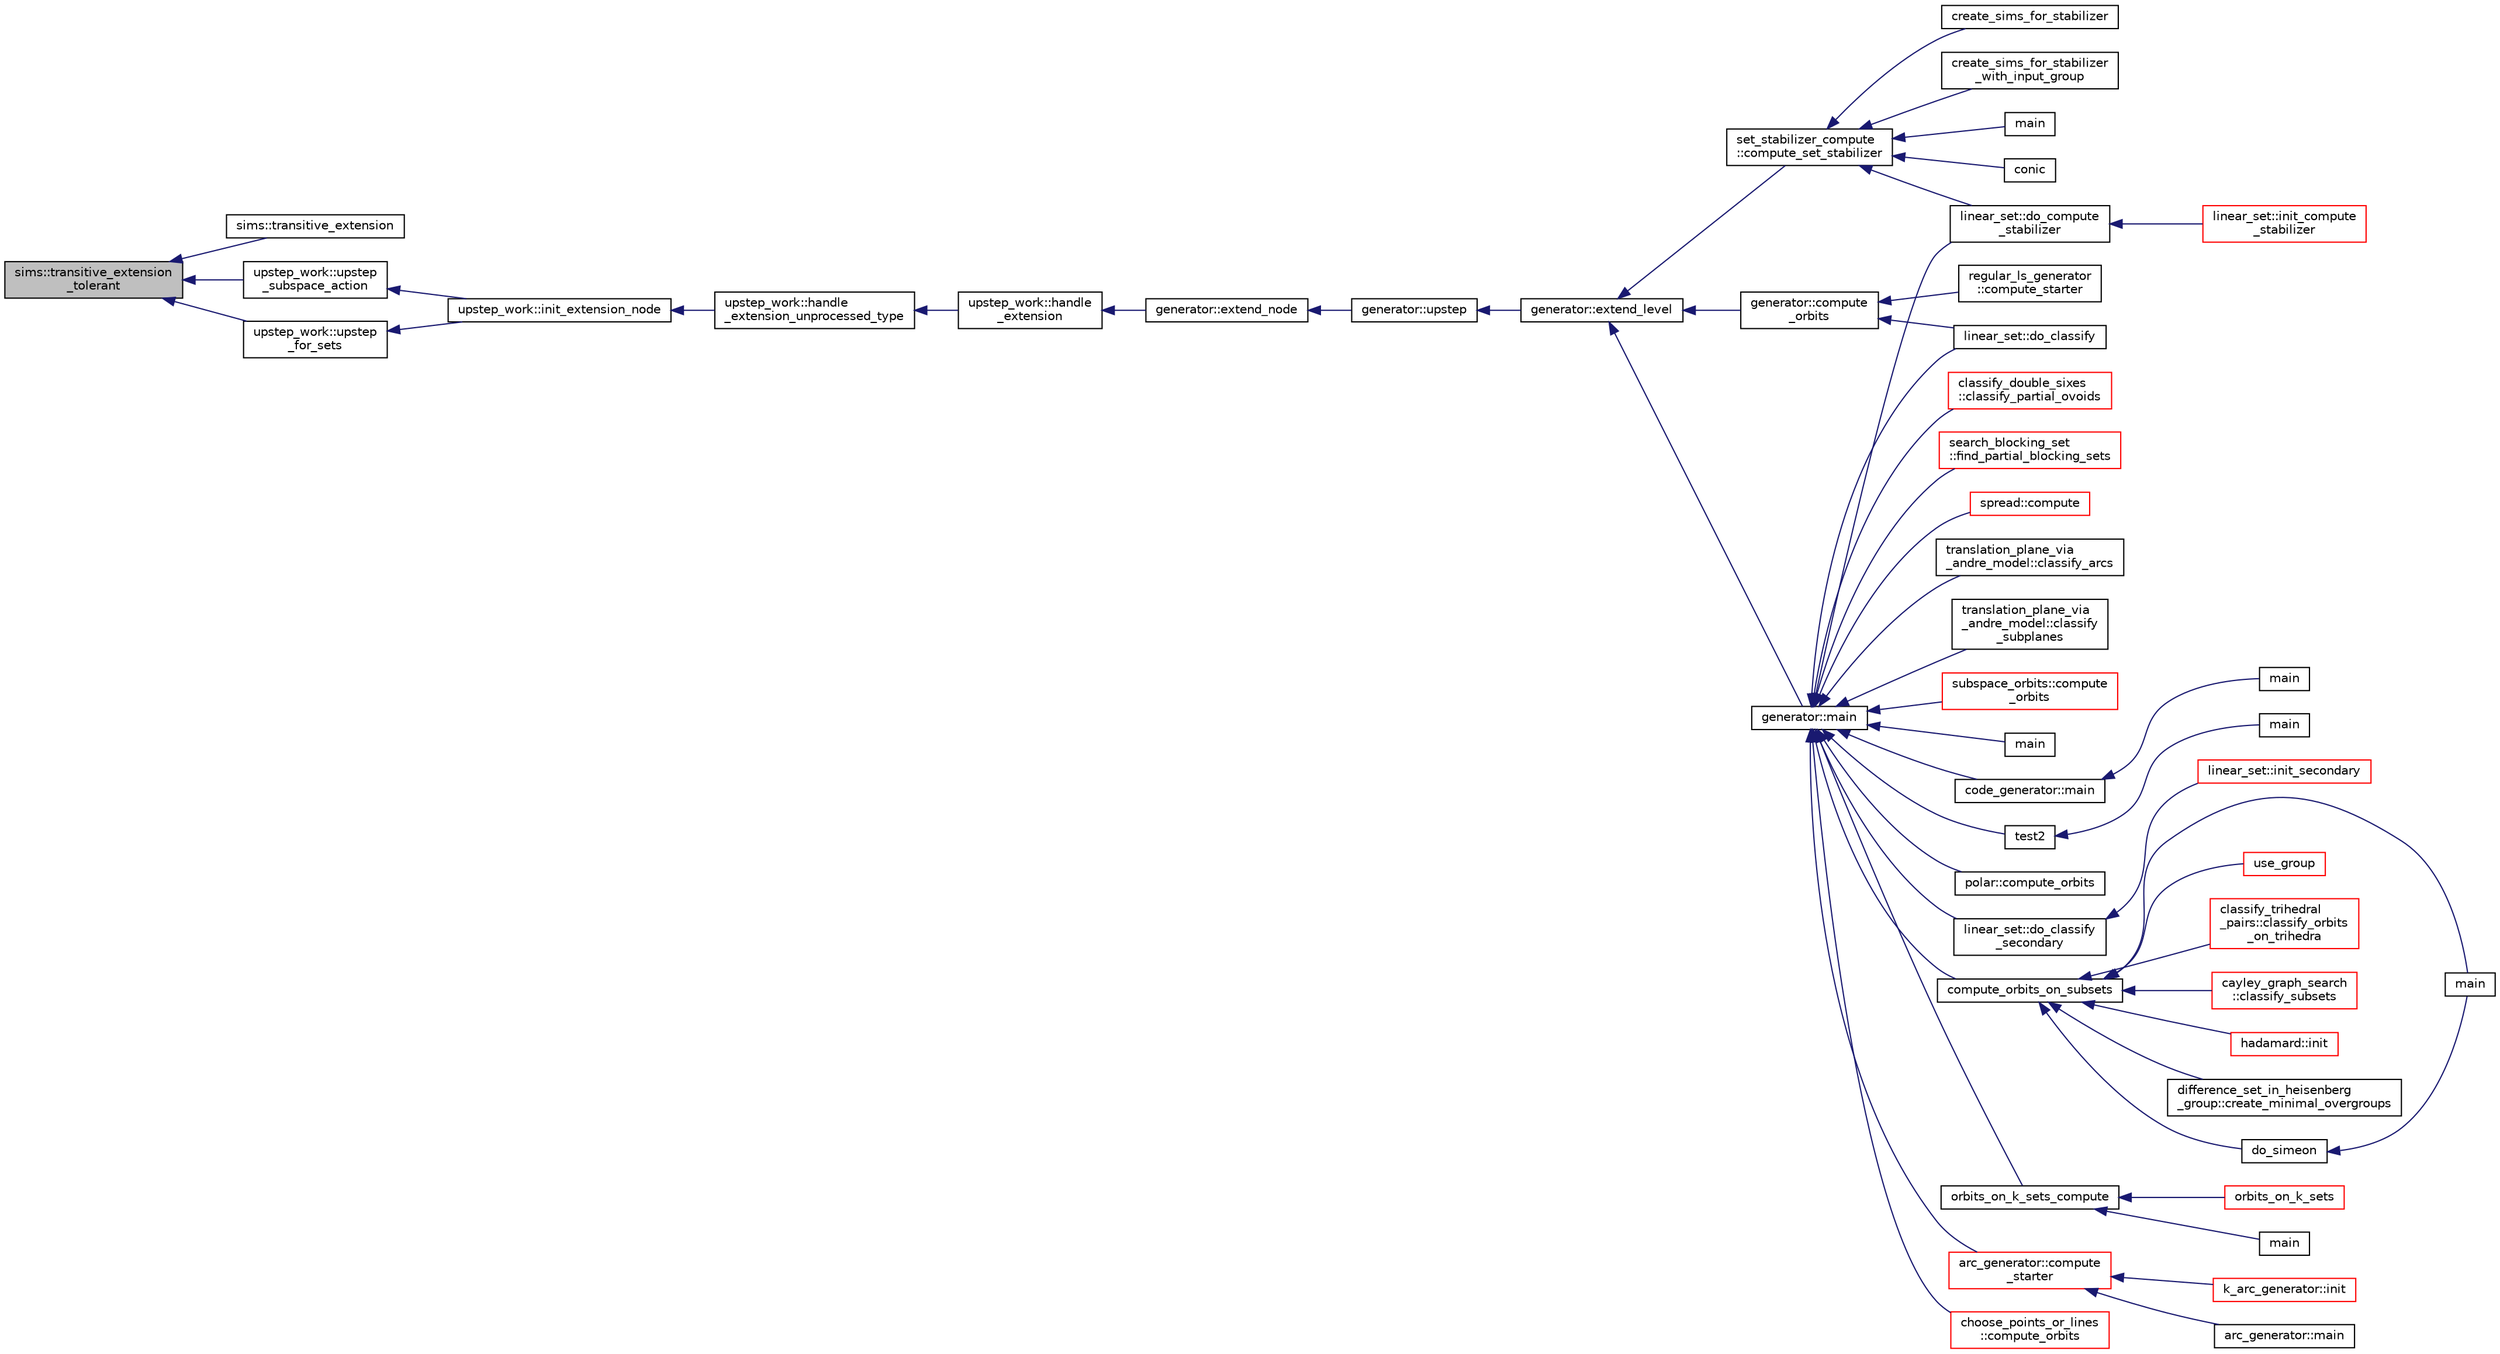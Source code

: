digraph "sims::transitive_extension_tolerant"
{
  edge [fontname="Helvetica",fontsize="10",labelfontname="Helvetica",labelfontsize="10"];
  node [fontname="Helvetica",fontsize="10",shape=record];
  rankdir="LR";
  Node11213 [label="sims::transitive_extension\l_tolerant",height=0.2,width=0.4,color="black", fillcolor="grey75", style="filled", fontcolor="black"];
  Node11213 -> Node11214 [dir="back",color="midnightblue",fontsize="10",style="solid",fontname="Helvetica"];
  Node11214 [label="sims::transitive_extension",height=0.2,width=0.4,color="black", fillcolor="white", style="filled",URL="$d9/df3/classsims.html#a325b6193239b8d4c8798a47ec1b834ac"];
  Node11213 -> Node11215 [dir="back",color="midnightblue",fontsize="10",style="solid",fontname="Helvetica"];
  Node11215 [label="upstep_work::upstep\l_for_sets",height=0.2,width=0.4,color="black", fillcolor="white", style="filled",URL="$d2/dd6/classupstep__work.html#acbfe3d5e23c38c3dc8f5908e0bc5bf1b"];
  Node11215 -> Node11216 [dir="back",color="midnightblue",fontsize="10",style="solid",fontname="Helvetica"];
  Node11216 [label="upstep_work::init_extension_node",height=0.2,width=0.4,color="black", fillcolor="white", style="filled",URL="$d2/dd6/classupstep__work.html#ad74931a4c6dc97102d405a755433297d"];
  Node11216 -> Node11217 [dir="back",color="midnightblue",fontsize="10",style="solid",fontname="Helvetica"];
  Node11217 [label="upstep_work::handle\l_extension_unprocessed_type",height=0.2,width=0.4,color="black", fillcolor="white", style="filled",URL="$d2/dd6/classupstep__work.html#a4687dfab87eb7d0646cb79008dd3d32d"];
  Node11217 -> Node11218 [dir="back",color="midnightblue",fontsize="10",style="solid",fontname="Helvetica"];
  Node11218 [label="upstep_work::handle\l_extension",height=0.2,width=0.4,color="black", fillcolor="white", style="filled",URL="$d2/dd6/classupstep__work.html#ad8ba22a74e9884f92e11340b24e6a6d6"];
  Node11218 -> Node11219 [dir="back",color="midnightblue",fontsize="10",style="solid",fontname="Helvetica"];
  Node11219 [label="generator::extend_node",height=0.2,width=0.4,color="black", fillcolor="white", style="filled",URL="$d7/d73/classgenerator.html#ac71fa071cf218f54cdd9306a541744ae"];
  Node11219 -> Node11220 [dir="back",color="midnightblue",fontsize="10",style="solid",fontname="Helvetica"];
  Node11220 [label="generator::upstep",height=0.2,width=0.4,color="black", fillcolor="white", style="filled",URL="$d7/d73/classgenerator.html#ae0f2cebdabc821837f633656d7b0fdfe"];
  Node11220 -> Node11221 [dir="back",color="midnightblue",fontsize="10",style="solid",fontname="Helvetica"];
  Node11221 [label="generator::extend_level",height=0.2,width=0.4,color="black", fillcolor="white", style="filled",URL="$d7/d73/classgenerator.html#a91b84d80ccec0cd2136bc221c30e0f8e"];
  Node11221 -> Node11222 [dir="back",color="midnightblue",fontsize="10",style="solid",fontname="Helvetica"];
  Node11222 [label="set_stabilizer_compute\l::compute_set_stabilizer",height=0.2,width=0.4,color="black", fillcolor="white", style="filled",URL="$d8/dc6/classset__stabilizer__compute.html#ad4f92074322e98c7cd0ed5d4f8486b76"];
  Node11222 -> Node11223 [dir="back",color="midnightblue",fontsize="10",style="solid",fontname="Helvetica"];
  Node11223 [label="main",height=0.2,width=0.4,color="black", fillcolor="white", style="filled",URL="$db/d67/test__hyperoval_8_c.html#a3c04138a5bfe5d72780bb7e82a18e627"];
  Node11222 -> Node11224 [dir="back",color="midnightblue",fontsize="10",style="solid",fontname="Helvetica"];
  Node11224 [label="conic",height=0.2,width=0.4,color="black", fillcolor="white", style="filled",URL="$d4/de8/conic_8_c.html#a96def9474b981a9d5831a9b48d85d652"];
  Node11222 -> Node11225 [dir="back",color="midnightblue",fontsize="10",style="solid",fontname="Helvetica"];
  Node11225 [label="linear_set::do_compute\l_stabilizer",height=0.2,width=0.4,color="black", fillcolor="white", style="filled",URL="$dd/d86/classlinear__set.html#ae8f58ded28fb5370f4459cca42b7463b"];
  Node11225 -> Node11226 [dir="back",color="midnightblue",fontsize="10",style="solid",fontname="Helvetica"];
  Node11226 [label="linear_set::init_compute\l_stabilizer",height=0.2,width=0.4,color="red", fillcolor="white", style="filled",URL="$dd/d86/classlinear__set.html#a0cc3eaec1896fdc977b62e94623b055b"];
  Node11222 -> Node11228 [dir="back",color="midnightblue",fontsize="10",style="solid",fontname="Helvetica"];
  Node11228 [label="create_sims_for_stabilizer",height=0.2,width=0.4,color="black", fillcolor="white", style="filled",URL="$d0/d76/tl__algebra__and__number__theory_8h.html#af2c67d225072549409be710ac3cd30f8"];
  Node11222 -> Node11229 [dir="back",color="midnightblue",fontsize="10",style="solid",fontname="Helvetica"];
  Node11229 [label="create_sims_for_stabilizer\l_with_input_group",height=0.2,width=0.4,color="black", fillcolor="white", style="filled",URL="$d0/d76/tl__algebra__and__number__theory_8h.html#af5482567a8d6ba5c2fe593bf6f7f9a0f"];
  Node11221 -> Node11230 [dir="back",color="midnightblue",fontsize="10",style="solid",fontname="Helvetica"];
  Node11230 [label="generator::compute\l_orbits",height=0.2,width=0.4,color="black", fillcolor="white", style="filled",URL="$d7/d73/classgenerator.html#a23989bc20ecaaed39c4119c758367f40"];
  Node11230 -> Node11231 [dir="back",color="midnightblue",fontsize="10",style="solid",fontname="Helvetica"];
  Node11231 [label="regular_ls_generator\l::compute_starter",height=0.2,width=0.4,color="black", fillcolor="white", style="filled",URL="$d2/dd8/classregular__ls__generator.html#aa38907741058694a73194b02ceb4a53d"];
  Node11230 -> Node11232 [dir="back",color="midnightblue",fontsize="10",style="solid",fontname="Helvetica"];
  Node11232 [label="linear_set::do_classify",height=0.2,width=0.4,color="black", fillcolor="white", style="filled",URL="$dd/d86/classlinear__set.html#a3eb2dbce7fa8b71901dfc12f288ddd0c"];
  Node11221 -> Node11233 [dir="back",color="midnightblue",fontsize="10",style="solid",fontname="Helvetica"];
  Node11233 [label="generator::main",height=0.2,width=0.4,color="black", fillcolor="white", style="filled",URL="$d7/d73/classgenerator.html#a01abff8e9f231bf0d82e2e8e0061f242"];
  Node11233 -> Node11234 [dir="back",color="midnightblue",fontsize="10",style="solid",fontname="Helvetica"];
  Node11234 [label="main",height=0.2,width=0.4,color="black", fillcolor="white", style="filled",URL="$d2/d11/codes_8h.html#a217dbf8b442f20279ea00b898af96f52"];
  Node11233 -> Node11235 [dir="back",color="midnightblue",fontsize="10",style="solid",fontname="Helvetica"];
  Node11235 [label="code_generator::main",height=0.2,width=0.4,color="black", fillcolor="white", style="filled",URL="$db/d37/classcode__generator.html#ab3cf3a306e4032c2b471ac95321c599f"];
  Node11235 -> Node11236 [dir="back",color="midnightblue",fontsize="10",style="solid",fontname="Helvetica"];
  Node11236 [label="main",height=0.2,width=0.4,color="black", fillcolor="white", style="filled",URL="$d4/d4f/codes_8_c.html#a217dbf8b442f20279ea00b898af96f52"];
  Node11233 -> Node11237 [dir="back",color="midnightblue",fontsize="10",style="solid",fontname="Helvetica"];
  Node11237 [label="test2",height=0.2,width=0.4,color="black", fillcolor="white", style="filled",URL="$d9/db0/factor__space_8_c.html#a39d73a812e5fd8f1bc111e948368cb10"];
  Node11237 -> Node11238 [dir="back",color="midnightblue",fontsize="10",style="solid",fontname="Helvetica"];
  Node11238 [label="main",height=0.2,width=0.4,color="black", fillcolor="white", style="filled",URL="$d9/db0/factor__space_8_c.html#a3c04138a5bfe5d72780bb7e82a18e627"];
  Node11233 -> Node11239 [dir="back",color="midnightblue",fontsize="10",style="solid",fontname="Helvetica"];
  Node11239 [label="polar::compute_orbits",height=0.2,width=0.4,color="black", fillcolor="white", style="filled",URL="$da/d1c/classpolar.html#ac4c3c4f95d14c74ff4a3ec3f3479a1da"];
  Node11233 -> Node11232 [dir="back",color="midnightblue",fontsize="10",style="solid",fontname="Helvetica"];
  Node11233 -> Node11240 [dir="back",color="midnightblue",fontsize="10",style="solid",fontname="Helvetica"];
  Node11240 [label="linear_set::do_classify\l_secondary",height=0.2,width=0.4,color="black", fillcolor="white", style="filled",URL="$dd/d86/classlinear__set.html#a47eb7f9995f3343abd3bdfbf9a9a9162"];
  Node11240 -> Node11241 [dir="back",color="midnightblue",fontsize="10",style="solid",fontname="Helvetica"];
  Node11241 [label="linear_set::init_secondary",height=0.2,width=0.4,color="red", fillcolor="white", style="filled",URL="$dd/d86/classlinear__set.html#a7bf8cd7805559b5762921687a7c1ed97"];
  Node11233 -> Node11225 [dir="back",color="midnightblue",fontsize="10",style="solid",fontname="Helvetica"];
  Node11233 -> Node11243 [dir="back",color="midnightblue",fontsize="10",style="solid",fontname="Helvetica"];
  Node11243 [label="compute_orbits_on_subsets",height=0.2,width=0.4,color="black", fillcolor="white", style="filled",URL="$d3/d35/snakes__and__ladders__global_8_c.html#af33697aede0480110b1227f727252637"];
  Node11243 -> Node11244 [dir="back",color="midnightblue",fontsize="10",style="solid",fontname="Helvetica"];
  Node11244 [label="cayley_graph_search\l::classify_subsets",height=0.2,width=0.4,color="red", fillcolor="white", style="filled",URL="$de/dae/classcayley__graph__search.html#a4cf8a90752e018a281481ac80ad52c4b"];
  Node11243 -> Node11247 [dir="back",color="midnightblue",fontsize="10",style="solid",fontname="Helvetica"];
  Node11247 [label="hadamard::init",height=0.2,width=0.4,color="red", fillcolor="white", style="filled",URL="$d7/dbb/classhadamard.html#a16af359850b8bdd0d2a73e260d496c33"];
  Node11243 -> Node11249 [dir="back",color="midnightblue",fontsize="10",style="solid",fontname="Helvetica"];
  Node11249 [label="difference_set_in_heisenberg\l_group::create_minimal_overgroups",height=0.2,width=0.4,color="black", fillcolor="white", style="filled",URL="$de/d8a/classdifference__set__in__heisenberg__group.html#a9bde5ad5da3ebaebf98fbfd3e8110b79"];
  Node11243 -> Node11250 [dir="back",color="midnightblue",fontsize="10",style="solid",fontname="Helvetica"];
  Node11250 [label="main",height=0.2,width=0.4,color="black", fillcolor="white", style="filled",URL="$d5/d13/simeon_8_c.html#ae66f6b31b5ad750f1fe042a706a4e3d4"];
  Node11243 -> Node11251 [dir="back",color="midnightblue",fontsize="10",style="solid",fontname="Helvetica"];
  Node11251 [label="do_simeon",height=0.2,width=0.4,color="black", fillcolor="white", style="filled",URL="$d5/d13/simeon_8_c.html#a36cf3f9cb484fa44da7a7dfcbe9385d0"];
  Node11251 -> Node11250 [dir="back",color="midnightblue",fontsize="10",style="solid",fontname="Helvetica"];
  Node11243 -> Node11252 [dir="back",color="midnightblue",fontsize="10",style="solid",fontname="Helvetica"];
  Node11252 [label="use_group",height=0.2,width=0.4,color="red", fillcolor="white", style="filled",URL="$d9/d9f/all__cliques_8_c.html#aba62531e97173264c39afe2c7857af31"];
  Node11243 -> Node11254 [dir="back",color="midnightblue",fontsize="10",style="solid",fontname="Helvetica"];
  Node11254 [label="classify_trihedral\l_pairs::classify_orbits\l_on_trihedra",height=0.2,width=0.4,color="red", fillcolor="white", style="filled",URL="$d1/d21/classclassify__trihedral__pairs.html#a99625621bfba4bb65b3d60304b306539"];
  Node11233 -> Node11261 [dir="back",color="midnightblue",fontsize="10",style="solid",fontname="Helvetica"];
  Node11261 [label="orbits_on_k_sets_compute",height=0.2,width=0.4,color="black", fillcolor="white", style="filled",URL="$d3/d35/snakes__and__ladders__global_8_c.html#a96743526b15703539d544499276aaa71"];
  Node11261 -> Node11262 [dir="back",color="midnightblue",fontsize="10",style="solid",fontname="Helvetica"];
  Node11262 [label="main",height=0.2,width=0.4,color="black", fillcolor="white", style="filled",URL="$d9/d5f/example__fano__plane_8_c.html#ae66f6b31b5ad750f1fe042a706a4e3d4"];
  Node11261 -> Node11263 [dir="back",color="midnightblue",fontsize="10",style="solid",fontname="Helvetica"];
  Node11263 [label="orbits_on_k_sets",height=0.2,width=0.4,color="red", fillcolor="white", style="filled",URL="$d3/d35/snakes__and__ladders__global_8_c.html#afe3d79116aa8b4d1a93d444a3a979b6e"];
  Node11233 -> Node11272 [dir="back",color="midnightblue",fontsize="10",style="solid",fontname="Helvetica"];
  Node11272 [label="arc_generator::compute\l_starter",height=0.2,width=0.4,color="red", fillcolor="white", style="filled",URL="$d4/d21/classarc__generator.html#aad1dcec3a1c302e743d574bd1ac857d9"];
  Node11272 -> Node11271 [dir="back",color="midnightblue",fontsize="10",style="solid",fontname="Helvetica"];
  Node11271 [label="arc_generator::main",height=0.2,width=0.4,color="black", fillcolor="white", style="filled",URL="$d4/d21/classarc__generator.html#ad80140b51b165dad1fe6ab232be7829a"];
  Node11272 -> Node11273 [dir="back",color="midnightblue",fontsize="10",style="solid",fontname="Helvetica"];
  Node11273 [label="k_arc_generator::init",height=0.2,width=0.4,color="red", fillcolor="white", style="filled",URL="$d6/dd8/classk__arc__generator.html#a6036d9f52ede9f8ca681505626b5361d"];
  Node11233 -> Node11277 [dir="back",color="midnightblue",fontsize="10",style="solid",fontname="Helvetica"];
  Node11277 [label="choose_points_or_lines\l::compute_orbits",height=0.2,width=0.4,color="red", fillcolor="white", style="filled",URL="$d6/d75/classchoose__points__or__lines.html#adc353e2d41dc8a39563322c8cdd85f61"];
  Node11233 -> Node11279 [dir="back",color="midnightblue",fontsize="10",style="solid",fontname="Helvetica"];
  Node11279 [label="classify_double_sixes\l::classify_partial_ovoids",height=0.2,width=0.4,color="red", fillcolor="white", style="filled",URL="$dd/d23/classclassify__double__sixes.html#a2253fca143a0e8a3e39655eb05668ae9"];
  Node11233 -> Node11281 [dir="back",color="midnightblue",fontsize="10",style="solid",fontname="Helvetica"];
  Node11281 [label="search_blocking_set\l::find_partial_blocking_sets",height=0.2,width=0.4,color="red", fillcolor="white", style="filled",URL="$dc/d36/classsearch__blocking__set.html#ad3fdb3d356db75a02c406bc9d4e9e9b6"];
  Node11233 -> Node11283 [dir="back",color="midnightblue",fontsize="10",style="solid",fontname="Helvetica"];
  Node11283 [label="spread::compute",height=0.2,width=0.4,color="red", fillcolor="white", style="filled",URL="$da/dc1/classspread.html#a9674466d3e03b8dad79882299c638a21"];
  Node11233 -> Node11285 [dir="back",color="midnightblue",fontsize="10",style="solid",fontname="Helvetica"];
  Node11285 [label="translation_plane_via\l_andre_model::classify_arcs",height=0.2,width=0.4,color="black", fillcolor="white", style="filled",URL="$d1/dcc/classtranslation__plane__via__andre__model.html#ac8f002e812a8b152d41e806688601c5e"];
  Node11233 -> Node11286 [dir="back",color="midnightblue",fontsize="10",style="solid",fontname="Helvetica"];
  Node11286 [label="translation_plane_via\l_andre_model::classify\l_subplanes",height=0.2,width=0.4,color="black", fillcolor="white", style="filled",URL="$d1/dcc/classtranslation__plane__via__andre__model.html#a794fefa95f0a7f7b887133375988ee55"];
  Node11233 -> Node11287 [dir="back",color="midnightblue",fontsize="10",style="solid",fontname="Helvetica"];
  Node11287 [label="subspace_orbits::compute\l_orbits",height=0.2,width=0.4,color="red", fillcolor="white", style="filled",URL="$d2/d9f/classsubspace__orbits.html#a2778f8d49cde1675de1ef6acfe180b63"];
  Node11213 -> Node11289 [dir="back",color="midnightblue",fontsize="10",style="solid",fontname="Helvetica"];
  Node11289 [label="upstep_work::upstep\l_subspace_action",height=0.2,width=0.4,color="black", fillcolor="white", style="filled",URL="$d2/dd6/classupstep__work.html#afd45c862c93f460a2e523f074d024529"];
  Node11289 -> Node11216 [dir="back",color="midnightblue",fontsize="10",style="solid",fontname="Helvetica"];
}
